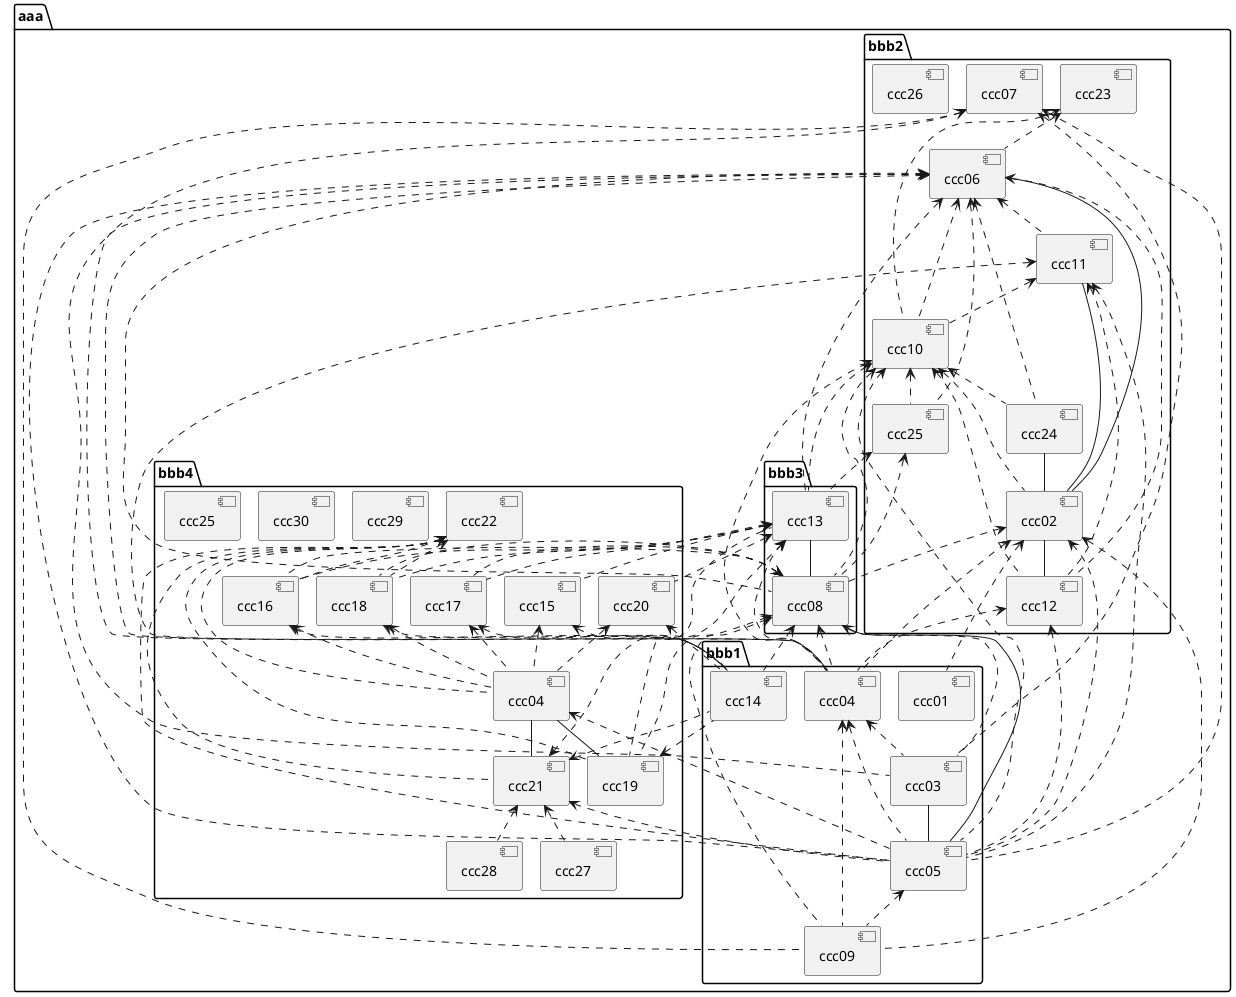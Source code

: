 {
  "sha1": "o7deziilqupr5wcecc3qelylgfooeah",
  "insertion": {
    "when": "2024-06-04T17:28:39.475Z",
    "user": "plantuml@gmail.com"
  }
}
@startuml
set separator .
!pragma layout smetana
component aaa.bbb1.ccc01
component aaa.bbb2.ccc02
component aaa.bbb1.ccc03
component aaa.bbb1.ccc04
component aaa.bbb1.ccc05
component aaa.bbb2.ccc06
component aaa.bbb2.ccc07
component aaa.bbb3.ccc08
component aaa.bbb1.ccc09
component aaa.bbb2.ccc10
component aaa.bbb2.ccc11
component aaa.bbb2.ccc12
component aaa.bbb3.ccc13
component aaa.bbb1.ccc14
component aaa.bbb4.ccc15
component aaa.bbb4.ccc16
component aaa.bbb4.ccc17
component aaa.bbb4.ccc18
component aaa.bbb4.ccc19
component aaa.bbb4.ccc20
component aaa.bbb4.ccc21
component aaa.bbb4.ccc22
component aaa.bbb4.ccc04
component aaa.bbb2.ccc23
component aaa.bbb2.ccc24
component aaa.bbb2.ccc25
component aaa.bbb2.ccc02
component aaa.bbb2.ccc26
component aaa.bbb4.ccc27
component aaa.bbb4.ccc28
component aaa.bbb4.ccc29
component aaa.bbb4.ccc30
component aaa.bbb4.ccc25
aaa.bbb1.ccc03 -- aaa.bbb1.ccc05
aaa.bbb1.ccc05 -- aaa.bbb3.ccc08
aaa.bbb2.ccc06 -- aaa.bbb2.ccc02
aaa.bbb2.ccc24 -- aaa.bbb2.ccc02
aaa.bbb2.ccc11 -- aaa.bbb2.ccc02
aaa.bbb2.ccc02 -- aaa.bbb2.ccc12
aaa.bbb4.ccc04 -- aaa.bbb4.ccc19
aaa.bbb4.ccc04 -- aaa.bbb4.ccc21
aaa.bbb3.ccc13 -- aaa.bbb3.ccc08
aaa.bbb2.ccc02 <.. aaa.bbb1.ccc01
aaa.bbb1.ccc04 <.. aaa.bbb1.ccc03
aaa.bbb2.ccc06 <.. aaa.bbb1.ccc03
aaa.bbb2.ccc07 <.. aaa.bbb1.ccc03
aaa.bbb3.ccc08 <.. aaa.bbb1.ccc03
aaa.bbb1.ccc04 <.. aaa.bbb1.ccc09
aaa.bbb1.ccc04 <.. aaa.bbb1.ccc05
aaa.bbb2.ccc10 <.. aaa.bbb1.ccc04
aaa.bbb2.ccc06 <.. aaa.bbb1.ccc04
aaa.bbb2.ccc11 <.. aaa.bbb1.ccc04
aaa.bbb2.ccc02 <.. aaa.bbb1.ccc04
aaa.bbb2.ccc12 <.. aaa.bbb1.ccc04
aaa.bbb2.ccc07 <.. aaa.bbb1.ccc04
aaa.bbb3.ccc13 <.. aaa.bbb1.ccc04
aaa.bbb3.ccc08 <.. aaa.bbb1.ccc04
aaa.bbb1.ccc05 <.. aaa.bbb1.ccc09
aaa.bbb2.ccc02 <.. aaa.bbb1.ccc09
aaa.bbb2.ccc07 <.. aaa.bbb1.ccc09
aaa.bbb3.ccc08 <.. aaa.bbb1.ccc09
aaa.bbb4.ccc15 <.. aaa.bbb1.ccc14
aaa.bbb4.ccc16 <.. aaa.bbb1.ccc14
aaa.bbb4.ccc17 <.. aaa.bbb1.ccc14
aaa.bbb4.ccc18 <.. aaa.bbb1.ccc14
aaa.bbb4.ccc19 <.. aaa.bbb1.ccc14
aaa.bbb4.ccc20 <.. aaa.bbb1.ccc14
aaa.bbb4.ccc21 <.. aaa.bbb1.ccc14
aaa.bbb3.ccc08 <.. aaa.bbb1.ccc14
aaa.bbb2.ccc10 <.. aaa.bbb1.ccc05
aaa.bbb2.ccc06 <.. aaa.bbb1.ccc05
aaa.bbb2.ccc11 <.. aaa.bbb1.ccc05
aaa.bbb2.ccc02 <.. aaa.bbb1.ccc05
aaa.bbb2.ccc12 <.. aaa.bbb1.ccc05
aaa.bbb2.ccc07 <.. aaa.bbb1.ccc05
aaa.bbb4.ccc22 <.. aaa.bbb1.ccc05
aaa.bbb4.ccc04 <.. aaa.bbb1.ccc05
aaa.bbb4.ccc21 <.. aaa.bbb1.ccc05
aaa.bbb2.ccc06 <.. aaa.bbb2.ccc10
aaa.bbb2.ccc23 <.. aaa.bbb2.ccc10
aaa.bbb2.ccc10 <.. aaa.bbb2.ccc24
aaa.bbb2.ccc11 <.. aaa.bbb2.ccc10
aaa.bbb2.ccc10 <.. aaa.bbb2.ccc02
aaa.bbb2.ccc10 <.. aaa.bbb2.ccc12
aaa.bbb2.ccc10 <.. aaa.bbb2.ccc25
aaa.bbb2.ccc10 <.. aaa.bbb3.ccc13
aaa.bbb2.ccc10 <.. aaa.bbb3.ccc08
aaa.bbb2.ccc23 <.. aaa.bbb2.ccc06
aaa.bbb2.ccc06 <.. aaa.bbb2.ccc24
aaa.bbb2.ccc06 <.. aaa.bbb2.ccc11
aaa.bbb2.ccc06 <.. aaa.bbb2.ccc12
aaa.bbb2.ccc06 <.. aaa.bbb2.ccc25
aaa.bbb2.ccc06 <.. aaa.bbb3.ccc13
aaa.bbb2.ccc06 <.. aaa.bbb3.ccc08
aaa.bbb2.ccc11 <.. aaa.bbb2.ccc12
aaa.bbb2.ccc02 <.. aaa.bbb3.ccc08
aaa.bbb2.ccc25 <.. aaa.bbb3.ccc13
aaa.bbb2.ccc25 <.. aaa.bbb3.ccc08
aaa.bbb4.ccc21 <.. aaa.bbb4.ccc27
aaa.bbb4.ccc15 <.. aaa.bbb4.ccc04
aaa.bbb3.ccc13 <.. aaa.bbb4.ccc15
aaa.bbb4.ccc22 <.. aaa.bbb4.ccc04
aaa.bbb4.ccc22 <.. aaa.bbb4.ccc16
aaa.bbb4.ccc22 <.. aaa.bbb4.ccc18
aaa.bbb4.ccc22 <.. aaa.bbb4.ccc19
aaa.bbb4.ccc22 <.. aaa.bbb4.ccc21
aaa.bbb4.ccc16 <.. aaa.bbb4.ccc04
aaa.bbb4.ccc17 <.. aaa.bbb4.ccc04
aaa.bbb4.ccc18 <.. aaa.bbb4.ccc04
aaa.bbb4.ccc20 <.. aaa.bbb4.ccc04
aaa.bbb4.ccc21 <.. aaa.bbb4.ccc28
aaa.bbb3.ccc13 <.. aaa.bbb4.ccc16
aaa.bbb3.ccc08 <.. aaa.bbb4.ccc16
aaa.bbb3.ccc13 <.. aaa.bbb4.ccc17
aaa.bbb3.ccc08 <.. aaa.bbb4.ccc17
aaa.bbb3.ccc13 <.. aaa.bbb4.ccc18
aaa.bbb3.ccc08 <.. aaa.bbb4.ccc18
aaa.bbb3.ccc13 <.. aaa.bbb4.ccc19
aaa.bbb3.ccc08 <.. aaa.bbb4.ccc19
aaa.bbb3.ccc13 <.. aaa.bbb4.ccc20
aaa.bbb4.ccc21 <.. aaa.bbb3.ccc13
@enduml
